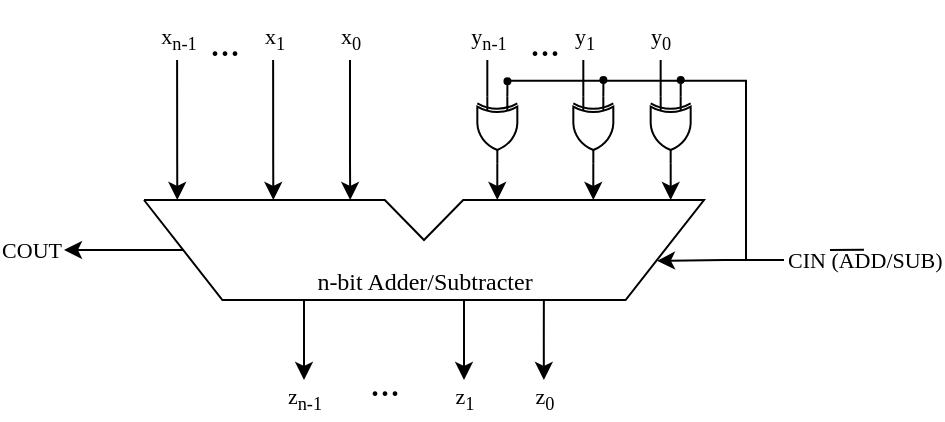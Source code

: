 <mxfile version="26.0.1">
  <diagram name="Page-1" id="YRTmSyCCs7Myf40diobr">
    <mxGraphModel dx="755" dy="403" grid="1" gridSize="10" guides="1" tooltips="1" connect="1" arrows="1" fold="1" page="1" pageScale="1" pageWidth="850" pageHeight="1100" math="0" shadow="0">
      <root>
        <mxCell id="0" />
        <mxCell id="1" parent="0" />
        <mxCell id="4d7obqWmkYfhOyedHUf7-54" value="z&lt;sub&gt;0&lt;/sub&gt;" style="edgeStyle=orthogonalEdgeStyle;rounded=0;orthogonalLoop=1;jettySize=auto;html=1;fontFamily=NewsGotT;" parent="1" edge="1">
          <mxGeometry x="1" y="10" relative="1" as="geometry">
            <mxPoint x="399.93" y="480" as="targetPoint" />
            <mxPoint x="-10" y="10" as="offset" />
            <mxPoint x="399.93" y="440" as="sourcePoint" />
            <Array as="points">
              <mxPoint x="399.93" y="460" />
              <mxPoint x="399.93" y="460" />
            </Array>
          </mxGeometry>
        </mxCell>
        <mxCell id="nNE-uIyUoAhDfpCJ60dE-57" value="COUT" style="edgeStyle=orthogonalEdgeStyle;rounded=0;orthogonalLoop=1;jettySize=auto;html=1;exitX=0.07;exitY=0.499;exitDx=0;exitDy=0;exitPerimeter=0;align=right;fontFamily=NewsGotT;" edge="1" parent="1" source="nNE-uIyUoAhDfpCJ60dE-1">
          <mxGeometry x="1" relative="1" as="geometry">
            <mxPoint x="160" y="415" as="targetPoint" />
            <mxPoint as="offset" />
          </mxGeometry>
        </mxCell>
        <mxCell id="nNE-uIyUoAhDfpCJ60dE-1" value="&lt;font&gt;n-bit Adder/Subtracter&lt;/font&gt;" style="verticalLabelPosition=middle;verticalAlign=bottom;html=1;shape=mxgraph.basic.polygon;polyCoords=[[0,0],[0.43,0],[0.5,0.4],[0.57,0],[1,0],[0.86,1],[0.14,1],[0,0]];polyline=1;fillColor=none;align=center;labelPosition=center;fontFamily=NewsGotT;" vertex="1" parent="1">
          <mxGeometry x="200" y="390" width="280" height="50" as="geometry" />
        </mxCell>
        <mxCell id="nNE-uIyUoAhDfpCJ60dE-17" value="y&lt;sub&gt;0&lt;/sub&gt;" style="rounded=0;orthogonalLoop=1;jettySize=auto;html=1;entryX=0;entryY=0.75;entryDx=0;entryDy=0;entryPerimeter=0;endArrow=none;endFill=0;fontFamily=NewsGotT;" edge="1" parent="1" target="nNE-uIyUoAhDfpCJ60dE-19">
          <mxGeometry x="-1" y="-10" relative="1" as="geometry">
            <mxPoint x="458.33" y="320" as="sourcePoint" />
            <mxPoint x="10" y="-10" as="offset" />
            <mxPoint x="458.31" y="325" as="targetPoint" />
          </mxGeometry>
        </mxCell>
        <mxCell id="nNE-uIyUoAhDfpCJ60dE-18" style="edgeStyle=orthogonalEdgeStyle;rounded=0;orthogonalLoop=1;jettySize=auto;html=1;fontFamily=NewsGotT;" edge="1" parent="1" source="nNE-uIyUoAhDfpCJ60dE-19">
          <mxGeometry relative="1" as="geometry">
            <Array as="points">
              <mxPoint x="463.33" y="385" />
              <mxPoint x="463.33" y="385" />
            </Array>
            <mxPoint x="463.33" y="390" as="targetPoint" />
          </mxGeometry>
        </mxCell>
        <mxCell id="nNE-uIyUoAhDfpCJ60dE-55" style="edgeStyle=orthogonalEdgeStyle;rounded=0;orthogonalLoop=1;jettySize=auto;html=1;exitX=0;exitY=0.25;exitDx=0;exitDy=0;exitPerimeter=0;endArrow=oval;endFill=1;endSize=3;fontFamily=NewsGotT;" edge="1" parent="1" source="nNE-uIyUoAhDfpCJ60dE-19">
          <mxGeometry relative="1" as="geometry">
            <mxPoint x="468.368" y="330" as="targetPoint" />
          </mxGeometry>
        </mxCell>
        <mxCell id="nNE-uIyUoAhDfpCJ60dE-19" value="" style="verticalLabelPosition=bottom;shadow=0;dashed=0;align=center;html=1;verticalAlign=top;shape=mxgraph.electrical.logic_gates.logic_gate;operation=xor;aspect=fixed;rotation=90;fontFamily=NewsGotT;" vertex="1" parent="1">
          <mxGeometry x="446.67" y="345" width="33.33" height="20" as="geometry" />
        </mxCell>
        <mxCell id="nNE-uIyUoAhDfpCJ60dE-23" value="y&lt;sub&gt;1&lt;/sub&gt;" style="rounded=0;orthogonalLoop=1;jettySize=auto;html=1;entryX=0;entryY=0.75;entryDx=0;entryDy=0;entryPerimeter=0;endArrow=none;endFill=0;fontFamily=NewsGotT;" edge="1" parent="1" target="nNE-uIyUoAhDfpCJ60dE-25">
          <mxGeometry x="-1" y="-10" relative="1" as="geometry">
            <mxPoint x="419.66" y="320" as="sourcePoint" />
            <mxPoint x="10" y="-10" as="offset" />
            <mxPoint x="419.64" y="325" as="targetPoint" />
          </mxGeometry>
        </mxCell>
        <mxCell id="nNE-uIyUoAhDfpCJ60dE-24" style="edgeStyle=orthogonalEdgeStyle;rounded=0;orthogonalLoop=1;jettySize=auto;html=1;fontFamily=NewsGotT;" edge="1" parent="1" source="nNE-uIyUoAhDfpCJ60dE-25">
          <mxGeometry relative="1" as="geometry">
            <Array as="points">
              <mxPoint x="424.66" y="385" />
              <mxPoint x="424.66" y="385" />
            </Array>
            <mxPoint x="424.66" y="390" as="targetPoint" />
          </mxGeometry>
        </mxCell>
        <mxCell id="nNE-uIyUoAhDfpCJ60dE-53" style="edgeStyle=orthogonalEdgeStyle;rounded=0;orthogonalLoop=1;jettySize=auto;html=1;exitX=0;exitY=0.25;exitDx=0;exitDy=0;exitPerimeter=0;endArrow=oval;endFill=1;startSize=6;endSize=3;fontFamily=NewsGotT;" edge="1" parent="1" source="nNE-uIyUoAhDfpCJ60dE-25">
          <mxGeometry relative="1" as="geometry">
            <mxPoint x="429.702" y="330" as="targetPoint" />
          </mxGeometry>
        </mxCell>
        <mxCell id="nNE-uIyUoAhDfpCJ60dE-25" value="" style="verticalLabelPosition=bottom;shadow=0;dashed=0;align=center;html=1;verticalAlign=top;shape=mxgraph.electrical.logic_gates.logic_gate;operation=xor;aspect=fixed;rotation=90;fontFamily=NewsGotT;" vertex="1" parent="1">
          <mxGeometry x="408.0" y="345" width="33.33" height="20" as="geometry" />
        </mxCell>
        <mxCell id="nNE-uIyUoAhDfpCJ60dE-26" value="y&lt;sub&gt;n-1&lt;/sub&gt;" style="rounded=0;orthogonalLoop=1;jettySize=auto;html=1;entryX=0;entryY=0.75;entryDx=0;entryDy=0;entryPerimeter=0;endArrow=none;endFill=0;fontFamily=NewsGotT;" edge="1" parent="1" target="nNE-uIyUoAhDfpCJ60dE-28">
          <mxGeometry x="-1" y="-10" relative="1" as="geometry">
            <mxPoint x="371.66" y="320" as="sourcePoint" />
            <mxPoint x="10" y="-10" as="offset" />
            <mxPoint x="371.64" y="325" as="targetPoint" />
          </mxGeometry>
        </mxCell>
        <mxCell id="nNE-uIyUoAhDfpCJ60dE-27" style="edgeStyle=orthogonalEdgeStyle;rounded=0;orthogonalLoop=1;jettySize=auto;html=1;fontFamily=NewsGotT;" edge="1" parent="1" source="nNE-uIyUoAhDfpCJ60dE-28">
          <mxGeometry relative="1" as="geometry">
            <Array as="points">
              <mxPoint x="376.66" y="385" />
              <mxPoint x="376.66" y="385" />
            </Array>
            <mxPoint x="376.66" y="390" as="targetPoint" />
          </mxGeometry>
        </mxCell>
        <mxCell id="nNE-uIyUoAhDfpCJ60dE-28" value="" style="verticalLabelPosition=bottom;shadow=0;dashed=0;align=center;html=1;verticalAlign=top;shape=mxgraph.electrical.logic_gates.logic_gate;operation=xor;aspect=fixed;rotation=90;fontFamily=NewsGotT;" vertex="1" parent="1">
          <mxGeometry x="360.0" y="345" width="33.33" height="20" as="geometry" />
        </mxCell>
        <mxCell id="nNE-uIyUoAhDfpCJ60dE-29" value="..." style="text;html=1;align=center;verticalAlign=middle;resizable=0;points=[];autosize=1;strokeColor=none;fillColor=none;fontSize=20;fontFamily=NewsGotT;" vertex="1" parent="1">
          <mxGeometry x="380" y="290" width="40" height="40" as="geometry" />
        </mxCell>
        <mxCell id="nNE-uIyUoAhDfpCJ60dE-40" value="..." style="text;html=1;align=center;verticalAlign=middle;resizable=0;points=[];autosize=1;strokeColor=none;fillColor=none;fontSize=20;fontFamily=NewsGotT;" vertex="1" parent="1">
          <mxGeometry x="220" y="290" width="40" height="40" as="geometry" />
        </mxCell>
        <mxCell id="nNE-uIyUoAhDfpCJ60dE-41" value="x&lt;sub&gt;0&lt;/sub&gt;" style="edgeStyle=orthogonalEdgeStyle;rounded=0;orthogonalLoop=1;jettySize=auto;html=1;fontFamily=NewsGotT;" edge="1" parent="1">
          <mxGeometry x="-1" y="10" relative="1" as="geometry">
            <mxPoint x="303" y="320" as="sourcePoint" />
            <Array as="points">
              <mxPoint x="303.1" y="371" />
              <mxPoint x="303.1" y="371" />
            </Array>
            <mxPoint x="-10" y="-10" as="offset" />
            <mxPoint x="303.1" y="390" as="targetPoint" />
          </mxGeometry>
        </mxCell>
        <mxCell id="nNE-uIyUoAhDfpCJ60dE-42" value="x&lt;sub&gt;1&lt;/sub&gt;" style="edgeStyle=orthogonalEdgeStyle;rounded=0;orthogonalLoop=1;jettySize=auto;html=1;fontFamily=NewsGotT;" edge="1" parent="1">
          <mxGeometry x="-1" y="10" relative="1" as="geometry">
            <mxPoint x="264.56" y="320" as="sourcePoint" />
            <Array as="points">
              <mxPoint x="264.66" y="371" />
              <mxPoint x="264.66" y="371" />
            </Array>
            <mxPoint x="-10" y="-10" as="offset" />
            <mxPoint x="264.66" y="390" as="targetPoint" />
          </mxGeometry>
        </mxCell>
        <mxCell id="nNE-uIyUoAhDfpCJ60dE-44" value="x&lt;sub&gt;n-1&lt;/sub&gt;" style="edgeStyle=orthogonalEdgeStyle;rounded=0;orthogonalLoop=1;jettySize=auto;html=1;fontFamily=NewsGotT;" edge="1" parent="1">
          <mxGeometry x="-1" y="10" relative="1" as="geometry">
            <mxPoint x="216.55" y="320" as="sourcePoint" />
            <Array as="points">
              <mxPoint x="216.65" y="371" />
              <mxPoint x="216.65" y="371" />
            </Array>
            <mxPoint x="-10" y="-10" as="offset" />
            <mxPoint x="216.65" y="390" as="targetPoint" />
          </mxGeometry>
        </mxCell>
        <mxCell id="nNE-uIyUoAhDfpCJ60dE-45" value="z&lt;sub&gt;1&lt;/sub&gt;" style="edgeStyle=orthogonalEdgeStyle;rounded=0;orthogonalLoop=1;jettySize=auto;html=1;fontFamily=NewsGotT;" edge="1" parent="1">
          <mxGeometry x="1" y="10" relative="1" as="geometry">
            <mxPoint x="360" y="480" as="targetPoint" />
            <mxPoint x="-10" y="10" as="offset" />
            <mxPoint x="360" y="440" as="sourcePoint" />
            <Array as="points">
              <mxPoint x="360" y="460" />
              <mxPoint x="360" y="460" />
            </Array>
          </mxGeometry>
        </mxCell>
        <mxCell id="nNE-uIyUoAhDfpCJ60dE-46" value="z&lt;sub&gt;n-1&lt;/sub&gt;" style="edgeStyle=orthogonalEdgeStyle;rounded=0;orthogonalLoop=1;jettySize=auto;html=1;fontFamily=NewsGotT;" edge="1" parent="1">
          <mxGeometry x="1" y="10" relative="1" as="geometry">
            <mxPoint x="280" y="480" as="targetPoint" />
            <mxPoint x="-10" y="10" as="offset" />
            <mxPoint x="280" y="440" as="sourcePoint" />
            <Array as="points">
              <mxPoint x="280" y="460" />
              <mxPoint x="280" y="460" />
            </Array>
          </mxGeometry>
        </mxCell>
        <mxCell id="nNE-uIyUoAhDfpCJ60dE-47" value="..." style="text;html=1;align=center;verticalAlign=middle;resizable=0;points=[];autosize=1;strokeColor=none;fillColor=none;fontSize=20;fontFamily=NewsGotT;" vertex="1" parent="1">
          <mxGeometry x="300" y="460" width="40" height="40" as="geometry" />
        </mxCell>
        <mxCell id="nNE-uIyUoAhDfpCJ60dE-48" value="CIN (ADD/SUB)" style="edgeStyle=orthogonalEdgeStyle;rounded=0;orthogonalLoop=1;jettySize=auto;html=1;align=left;entryX=0.916;entryY=0.608;entryDx=0;entryDy=0;entryPerimeter=0;fontFamily=NewsGotT;" edge="1" parent="1" target="nNE-uIyUoAhDfpCJ60dE-1">
          <mxGeometry x="-1" relative="1" as="geometry">
            <mxPoint x="520" y="420" as="sourcePoint" />
            <Array as="points">
              <mxPoint x="490" y="420" />
            </Array>
            <mxPoint as="offset" />
            <mxPoint x="460" y="420" as="targetPoint" />
          </mxGeometry>
        </mxCell>
        <mxCell id="nNE-uIyUoAhDfpCJ60dE-54" value="" style="endArrow=none;html=1;rounded=0;edgeStyle=orthogonalEdgeStyle;exitX=0.044;exitY=1.01;exitDx=0;exitDy=0;exitPerimeter=0;fontFamily=NewsGotT;" edge="1" parent="1" source="nNE-uIyUoAhDfpCJ60dE-29">
          <mxGeometry width="50" height="50" relative="1" as="geometry">
            <mxPoint x="430" y="330" as="sourcePoint" />
            <mxPoint x="500" y="420" as="targetPoint" />
            <Array as="points">
              <mxPoint x="501" y="330" />
              <mxPoint x="501" y="420" />
            </Array>
          </mxGeometry>
        </mxCell>
        <mxCell id="nNE-uIyUoAhDfpCJ60dE-56" style="edgeStyle=orthogonalEdgeStyle;rounded=0;orthogonalLoop=1;jettySize=auto;html=1;exitX=0;exitY=0.25;exitDx=0;exitDy=0;exitPerimeter=0;entryX=0.043;entryY=1.015;entryDx=0;entryDy=0;entryPerimeter=0;endArrow=oval;endFill=1;endSize=3;fontFamily=NewsGotT;" edge="1" parent="1" source="nNE-uIyUoAhDfpCJ60dE-28" target="nNE-uIyUoAhDfpCJ60dE-29">
          <mxGeometry relative="1" as="geometry" />
        </mxCell>
        <mxCell id="nNE-uIyUoAhDfpCJ60dE-58" value="" style="endArrow=none;html=1;rounded=0;" edge="1" parent="1">
          <mxGeometry width="50" height="50" relative="1" as="geometry">
            <mxPoint x="543" y="415" as="sourcePoint" />
            <mxPoint x="560" y="414.91" as="targetPoint" />
          </mxGeometry>
        </mxCell>
      </root>
    </mxGraphModel>
  </diagram>
</mxfile>

